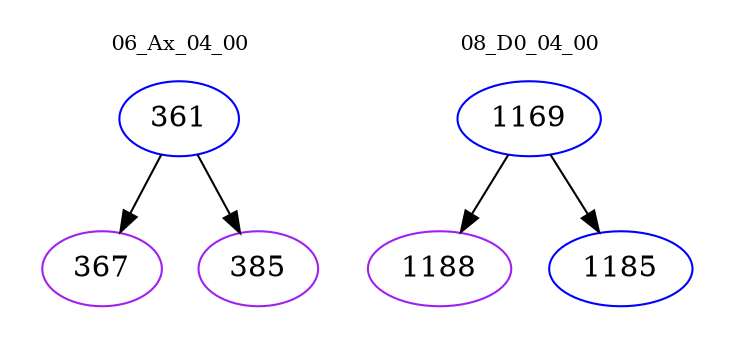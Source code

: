 digraph{
subgraph cluster_0 {
color = white
label = "06_Ax_04_00";
fontsize=10;
T0_361 [label="361", color="blue"]
T0_361 -> T0_367 [color="black"]
T0_367 [label="367", color="purple"]
T0_361 -> T0_385 [color="black"]
T0_385 [label="385", color="purple"]
}
subgraph cluster_1 {
color = white
label = "08_D0_04_00";
fontsize=10;
T1_1169 [label="1169", color="blue"]
T1_1169 -> T1_1188 [color="black"]
T1_1188 [label="1188", color="purple"]
T1_1169 -> T1_1185 [color="black"]
T1_1185 [label="1185", color="blue"]
}
}

